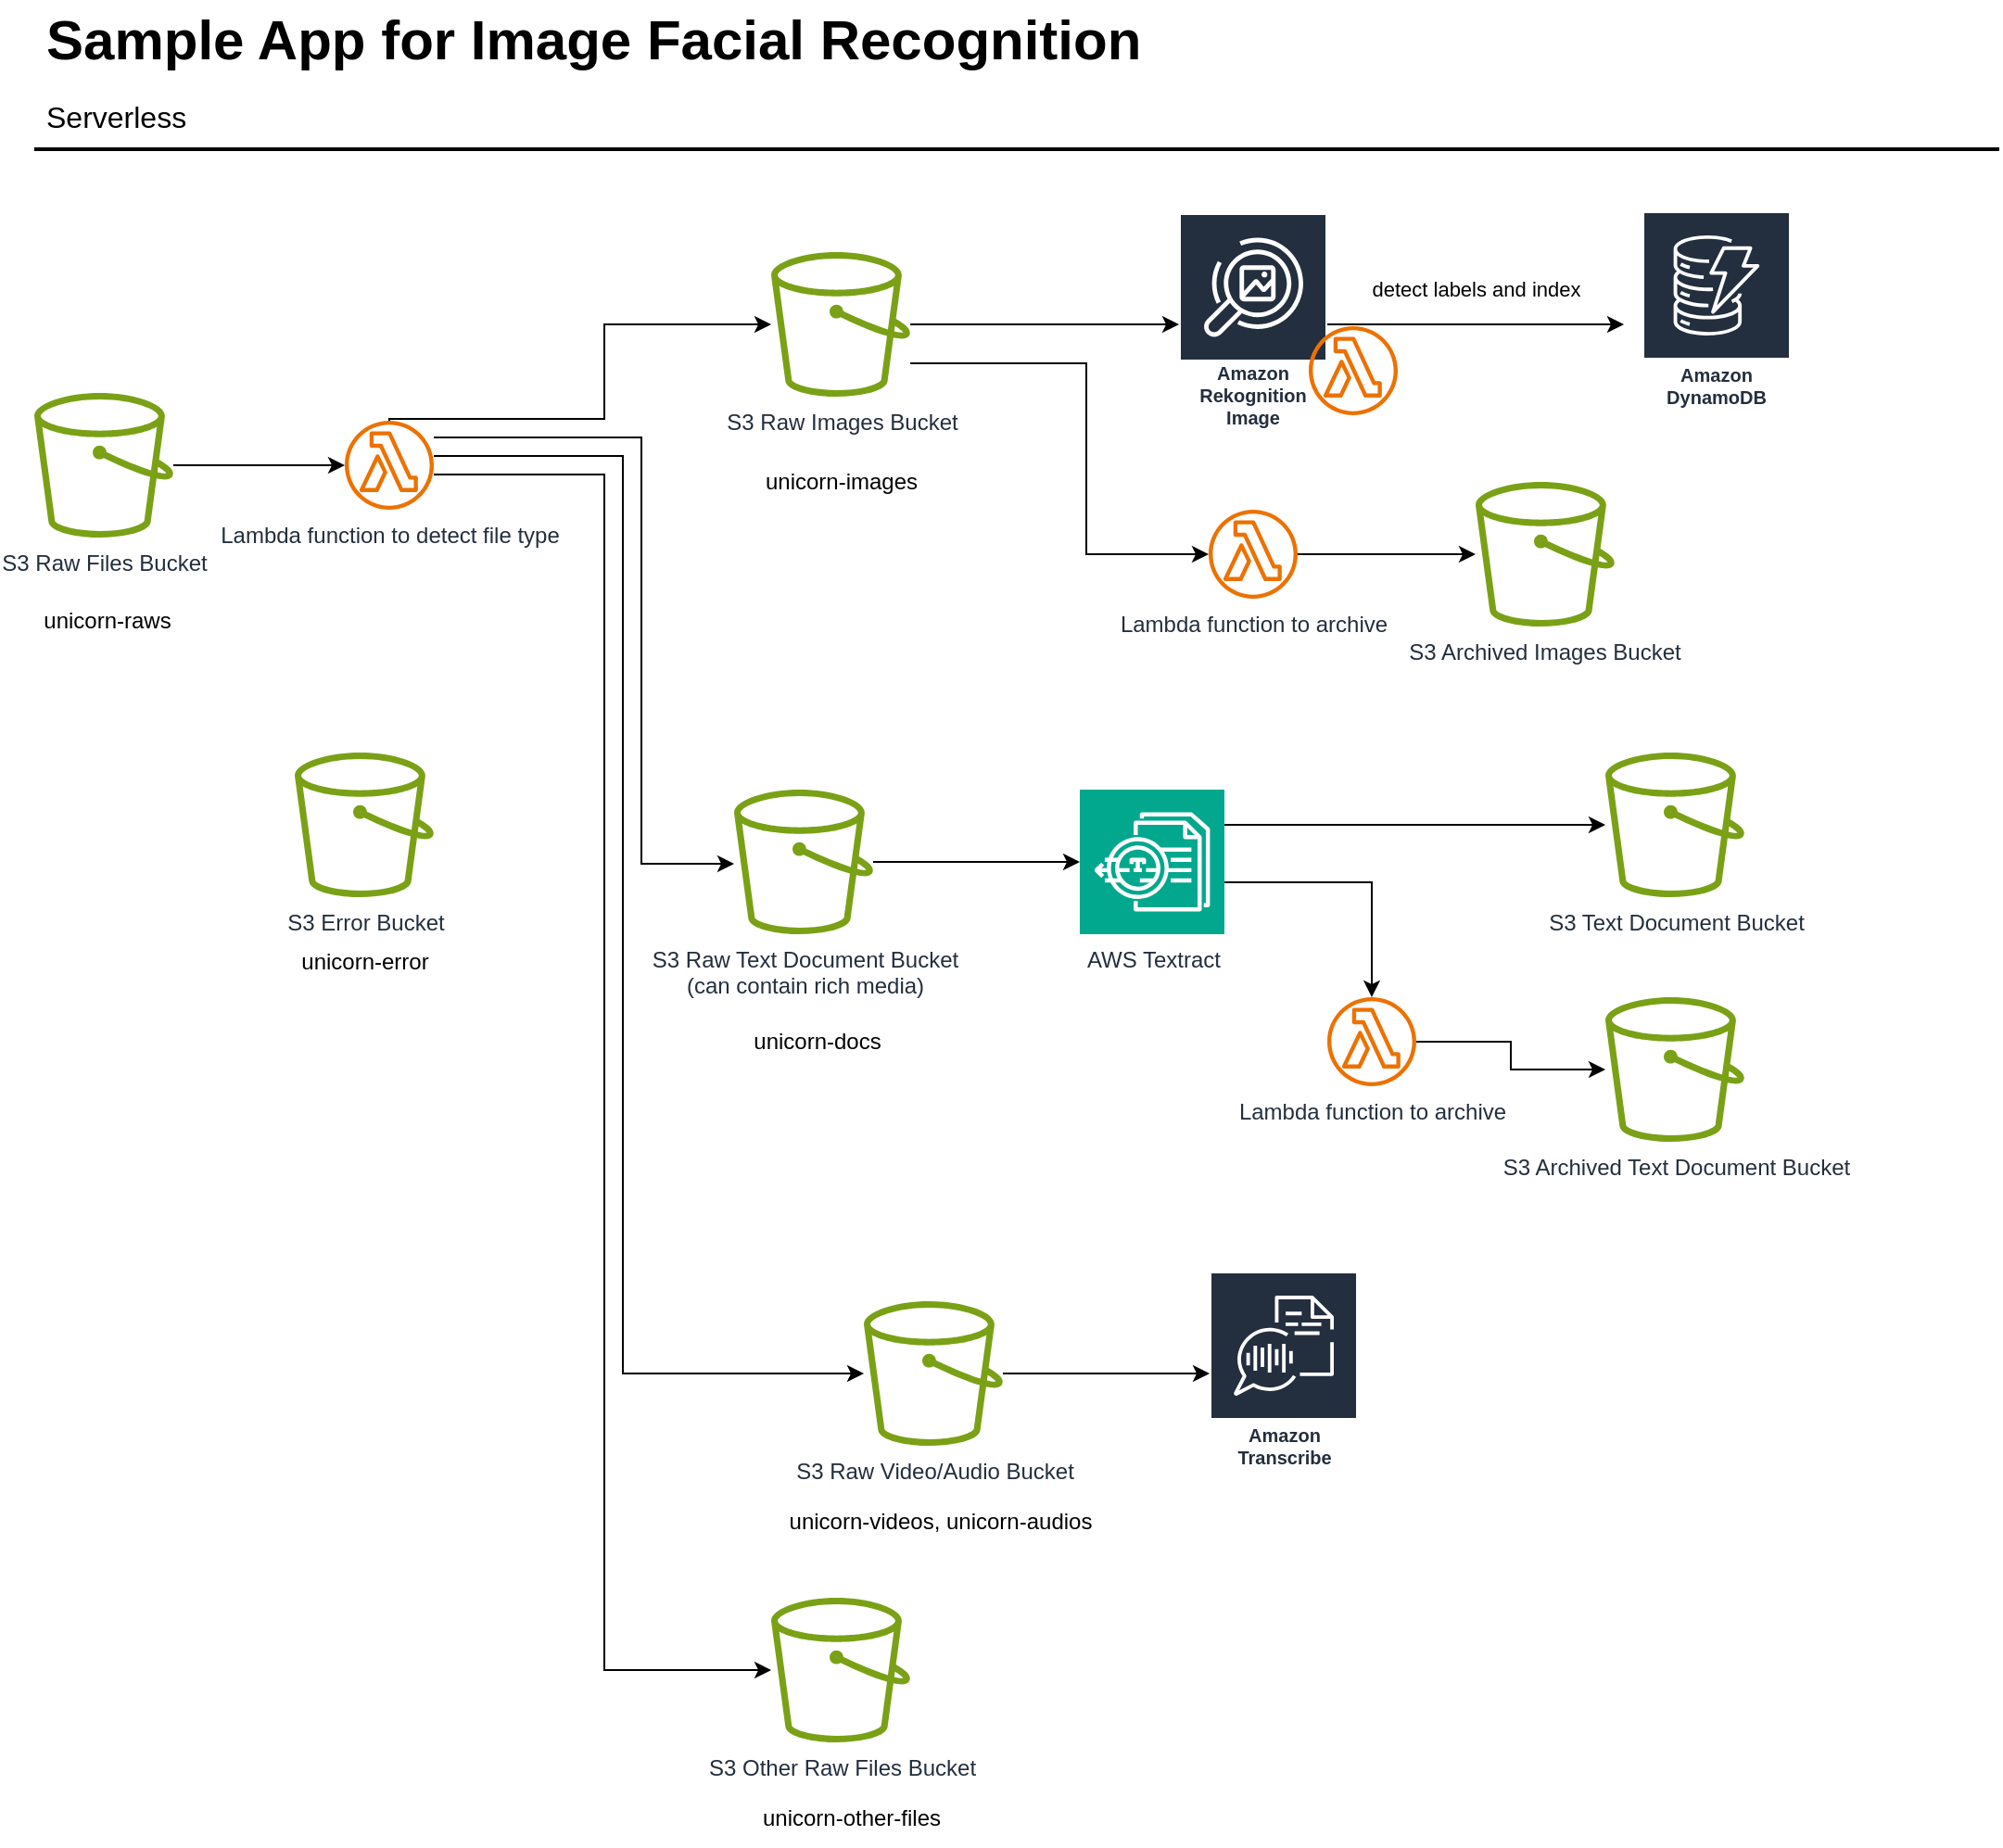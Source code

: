 <mxfile version="24.3.1" type="github">
  <diagram id="Ht1M8jgEwFfnCIfOTk4-" name="Page-1">
    <mxGraphModel dx="1434" dy="738" grid="1" gridSize="10" guides="1" tooltips="1" connect="1" arrows="1" fold="1" page="1" pageScale="1" pageWidth="1169" pageHeight="827" math="0" shadow="0">
      <root>
        <mxCell id="0" />
        <mxCell id="1" parent="0" />
        <mxCell id="-QjtrjUzRDEMRZ5MF8oH-47" value="Sample App for Image Facial Recognition" style="text;html=1;resizable=0;points=[];autosize=1;align=left;verticalAlign=top;spacingTop=-4;fontSize=30;fontStyle=1" parent="1" vertex="1">
          <mxGeometry x="56.5" y="64.5" width="580" height="40" as="geometry" />
        </mxCell>
        <mxCell id="-QjtrjUzRDEMRZ5MF8oH-48" value="Serverless" style="text;html=1;resizable=0;points=[];autosize=1;align=left;verticalAlign=top;spacingTop=-4;fontSize=16;" parent="1" vertex="1">
          <mxGeometry x="56.5" y="114.5" width="100" height="30" as="geometry" />
        </mxCell>
        <mxCell id="SCVMTBWpLvtzJIhz15lM-1" value="" style="line;strokeWidth=2;html=1;fontSize=14;" parent="1" vertex="1">
          <mxGeometry x="52.5" y="139.5" width="1060" height="10" as="geometry" />
        </mxCell>
        <mxCell id="NDCuTiaTcQHdmKNTHIlU-9" style="edgeStyle=orthogonalEdgeStyle;rounded=0;orthogonalLoop=1;jettySize=auto;html=1;" parent="1" source="NDCuTiaTcQHdmKNTHIlU-1" target="NDCuTiaTcQHdmKNTHIlU-8" edge="1">
          <mxGeometry relative="1" as="geometry">
            <Array as="points">
              <mxPoint x="619.99" y="260" />
              <mxPoint x="619.99" y="363" />
            </Array>
          </mxGeometry>
        </mxCell>
        <mxCell id="NDCuTiaTcQHdmKNTHIlU-25" style="edgeStyle=orthogonalEdgeStyle;rounded=0;orthogonalLoop=1;jettySize=auto;html=1;" parent="1" source="NDCuTiaTcQHdmKNTHIlU-1" target="NDCuTiaTcQHdmKNTHIlU-24" edge="1">
          <mxGeometry relative="1" as="geometry" />
        </mxCell>
        <mxCell id="NDCuTiaTcQHdmKNTHIlU-1" value="S3 Raw Images Bucket" style="sketch=0;outlineConnect=0;fontColor=#232F3E;gradientColor=none;fillColor=#7AA116;strokeColor=none;dashed=0;verticalLabelPosition=bottom;verticalAlign=top;align=center;html=1;fontSize=12;fontStyle=0;aspect=fixed;pointerEvents=1;shape=mxgraph.aws4.bucket;" parent="1" vertex="1">
          <mxGeometry x="450" y="200" width="75" height="78" as="geometry" />
        </mxCell>
        <mxCell id="NDCuTiaTcQHdmKNTHIlU-4" value="S3 Archived Images Bucket" style="sketch=0;outlineConnect=0;fontColor=#232F3E;gradientColor=none;fillColor=#7AA116;strokeColor=none;dashed=0;verticalLabelPosition=bottom;verticalAlign=top;align=center;html=1;fontSize=12;fontStyle=0;aspect=fixed;pointerEvents=1;shape=mxgraph.aws4.bucket;" parent="1" vertex="1">
          <mxGeometry x="829.99" y="324" width="75" height="78" as="geometry" />
        </mxCell>
        <mxCell id="NDCuTiaTcQHdmKNTHIlU-10" style="edgeStyle=orthogonalEdgeStyle;rounded=0;orthogonalLoop=1;jettySize=auto;html=1;" parent="1" source="NDCuTiaTcQHdmKNTHIlU-8" target="NDCuTiaTcQHdmKNTHIlU-4" edge="1">
          <mxGeometry relative="1" as="geometry" />
        </mxCell>
        <mxCell id="NDCuTiaTcQHdmKNTHIlU-8" value="Lambda function to archive" style="sketch=0;outlineConnect=0;fontColor=#232F3E;gradientColor=none;fillColor=#ED7100;strokeColor=none;dashed=0;verticalLabelPosition=bottom;verticalAlign=top;align=center;html=1;fontSize=12;fontStyle=0;aspect=fixed;pointerEvents=1;shape=mxgraph.aws4.lambda_function;" parent="1" vertex="1">
          <mxGeometry x="686" y="339" width="48" height="48" as="geometry" />
        </mxCell>
        <mxCell id="NDCuTiaTcQHdmKNTHIlU-20" style="edgeStyle=orthogonalEdgeStyle;rounded=0;orthogonalLoop=1;jettySize=auto;html=1;" parent="1" source="NDCuTiaTcQHdmKNTHIlU-11" target="NDCuTiaTcQHdmKNTHIlU-12" edge="1">
          <mxGeometry relative="1" as="geometry" />
        </mxCell>
        <mxCell id="NDCuTiaTcQHdmKNTHIlU-11" value="S3 Raw Files Bucket" style="sketch=0;outlineConnect=0;fontColor=#232F3E;gradientColor=none;fillColor=#7AA116;strokeColor=none;dashed=0;verticalLabelPosition=bottom;verticalAlign=top;align=center;html=1;fontSize=12;fontStyle=0;aspect=fixed;pointerEvents=1;shape=mxgraph.aws4.bucket;" parent="1" vertex="1">
          <mxGeometry x="52.5" y="276" width="75" height="78" as="geometry" />
        </mxCell>
        <mxCell id="NDCuTiaTcQHdmKNTHIlU-14" style="edgeStyle=orthogonalEdgeStyle;rounded=0;orthogonalLoop=1;jettySize=auto;html=1;" parent="1" source="NDCuTiaTcQHdmKNTHIlU-12" target="NDCuTiaTcQHdmKNTHIlU-1" edge="1">
          <mxGeometry relative="1" as="geometry">
            <Array as="points">
              <mxPoint x="244" y="290" />
              <mxPoint x="360" y="290" />
              <mxPoint x="360" y="239" />
            </Array>
          </mxGeometry>
        </mxCell>
        <mxCell id="NDCuTiaTcQHdmKNTHIlU-18" style="edgeStyle=orthogonalEdgeStyle;rounded=0;orthogonalLoop=1;jettySize=auto;html=1;" parent="1" source="NDCuTiaTcQHdmKNTHIlU-12" target="NDCuTiaTcQHdmKNTHIlU-15" edge="1">
          <mxGeometry relative="1" as="geometry">
            <Array as="points">
              <mxPoint x="380" y="300" />
              <mxPoint x="380" y="530" />
            </Array>
          </mxGeometry>
        </mxCell>
        <mxCell id="NDCuTiaTcQHdmKNTHIlU-19" style="edgeStyle=orthogonalEdgeStyle;rounded=0;orthogonalLoop=1;jettySize=auto;html=1;" parent="1" source="NDCuTiaTcQHdmKNTHIlU-12" target="NDCuTiaTcQHdmKNTHIlU-16" edge="1">
          <mxGeometry relative="1" as="geometry">
            <Array as="points">
              <mxPoint x="370" y="310" />
              <mxPoint x="370" y="805" />
            </Array>
          </mxGeometry>
        </mxCell>
        <mxCell id="NDCuTiaTcQHdmKNTHIlU-21" style="edgeStyle=orthogonalEdgeStyle;rounded=0;orthogonalLoop=1;jettySize=auto;html=1;" parent="1" source="NDCuTiaTcQHdmKNTHIlU-12" target="NDCuTiaTcQHdmKNTHIlU-17" edge="1">
          <mxGeometry relative="1" as="geometry">
            <Array as="points">
              <mxPoint x="360" y="320" />
              <mxPoint x="360" y="965" />
            </Array>
          </mxGeometry>
        </mxCell>
        <mxCell id="NDCuTiaTcQHdmKNTHIlU-12" value="Lambda function to detect file type" style="sketch=0;outlineConnect=0;fontColor=#232F3E;gradientColor=none;fillColor=#ED7100;strokeColor=none;dashed=0;verticalLabelPosition=bottom;verticalAlign=top;align=center;html=1;fontSize=12;fontStyle=0;aspect=fixed;pointerEvents=1;shape=mxgraph.aws4.lambda_function;" parent="1" vertex="1">
          <mxGeometry x="220" y="291" width="48" height="48" as="geometry" />
        </mxCell>
        <mxCell id="NDCuTiaTcQHdmKNTHIlU-15" value="S3 Raw Text Document Bucket&lt;br&gt;(can contain rich media)" style="sketch=0;outlineConnect=0;fontColor=#232F3E;gradientColor=none;fillColor=#7AA116;strokeColor=none;dashed=0;verticalLabelPosition=bottom;verticalAlign=top;align=center;html=1;fontSize=12;fontStyle=0;aspect=fixed;pointerEvents=1;shape=mxgraph.aws4.bucket;" parent="1" vertex="1">
          <mxGeometry x="430" y="490" width="75" height="78" as="geometry" />
        </mxCell>
        <mxCell id="NDCuTiaTcQHdmKNTHIlU-28" style="edgeStyle=orthogonalEdgeStyle;rounded=0;orthogonalLoop=1;jettySize=auto;html=1;" parent="1" source="NDCuTiaTcQHdmKNTHIlU-16" target="NDCuTiaTcQHdmKNTHIlU-27" edge="1">
          <mxGeometry relative="1" as="geometry" />
        </mxCell>
        <mxCell id="NDCuTiaTcQHdmKNTHIlU-16" value="S3 Raw Video/Audio Bucket" style="sketch=0;outlineConnect=0;fontColor=#232F3E;gradientColor=none;fillColor=#7AA116;strokeColor=none;dashed=0;verticalLabelPosition=bottom;verticalAlign=top;align=center;html=1;fontSize=12;fontStyle=0;aspect=fixed;pointerEvents=1;shape=mxgraph.aws4.bucket;" parent="1" vertex="1">
          <mxGeometry x="500" y="766" width="75" height="78" as="geometry" />
        </mxCell>
        <mxCell id="NDCuTiaTcQHdmKNTHIlU-17" value="S3 Other Raw Files Bucket" style="sketch=0;outlineConnect=0;fontColor=#232F3E;gradientColor=none;fillColor=#7AA116;strokeColor=none;dashed=0;verticalLabelPosition=bottom;verticalAlign=top;align=center;html=1;fontSize=12;fontStyle=0;aspect=fixed;pointerEvents=1;shape=mxgraph.aws4.bucket;" parent="1" vertex="1">
          <mxGeometry x="450.01" y="926" width="75" height="78" as="geometry" />
        </mxCell>
        <mxCell id="NDCuTiaTcQHdmKNTHIlU-32" style="edgeStyle=orthogonalEdgeStyle;rounded=0;orthogonalLoop=1;jettySize=auto;html=1;" parent="1" source="NDCuTiaTcQHdmKNTHIlU-22" target="NDCuTiaTcQHdmKNTHIlU-31" edge="1">
          <mxGeometry relative="1" as="geometry">
            <Array as="points">
              <mxPoint x="750" y="509" />
              <mxPoint x="750" y="509" />
            </Array>
          </mxGeometry>
        </mxCell>
        <mxCell id="NDCuTiaTcQHdmKNTHIlU-35" style="edgeStyle=orthogonalEdgeStyle;rounded=0;orthogonalLoop=1;jettySize=auto;html=1;" parent="1" source="NDCuTiaTcQHdmKNTHIlU-22" target="NDCuTiaTcQHdmKNTHIlU-33" edge="1">
          <mxGeometry relative="1" as="geometry">
            <Array as="points">
              <mxPoint x="774" y="540" />
            </Array>
          </mxGeometry>
        </mxCell>
        <mxCell id="NDCuTiaTcQHdmKNTHIlU-22" value="AWS Textract" style="sketch=0;points=[[0,0,0],[0.25,0,0],[0.5,0,0],[0.75,0,0],[1,0,0],[0,1,0],[0.25,1,0],[0.5,1,0],[0.75,1,0],[1,1,0],[0,0.25,0],[0,0.5,0],[0,0.75,0],[1,0.25,0],[1,0.5,0],[1,0.75,0]];outlineConnect=0;fontColor=#232F3E;fillColor=#01A88D;strokeColor=#ffffff;dashed=0;verticalLabelPosition=bottom;verticalAlign=top;align=center;html=1;fontSize=12;fontStyle=0;aspect=fixed;shape=mxgraph.aws4.resourceIcon;resIcon=mxgraph.aws4.textract;" parent="1" vertex="1">
          <mxGeometry x="616.5" y="490" width="78" height="78" as="geometry" />
        </mxCell>
        <mxCell id="NDCuTiaTcQHdmKNTHIlU-26" value="detect labels and index" style="edgeStyle=orthogonalEdgeStyle;rounded=0;orthogonalLoop=1;jettySize=auto;html=1;" parent="1" source="NDCuTiaTcQHdmKNTHIlU-24" edge="1">
          <mxGeometry x="-0.003" y="-19" relative="1" as="geometry">
            <mxPoint x="910" y="239" as="targetPoint" />
            <mxPoint x="19" y="-19" as="offset" />
          </mxGeometry>
        </mxCell>
        <mxCell id="NDCuTiaTcQHdmKNTHIlU-24" value="Amazon Rekognition Image" style="sketch=0;outlineConnect=0;fontColor=#232F3E;gradientColor=none;strokeColor=#ffffff;fillColor=#232F3E;dashed=0;verticalLabelPosition=middle;verticalAlign=bottom;align=center;html=1;whiteSpace=wrap;fontSize=10;fontStyle=1;spacing=3;shape=mxgraph.aws4.productIcon;prIcon=mxgraph.aws4.rekognition_image;" parent="1" vertex="1">
          <mxGeometry x="670" y="179" width="80" height="120" as="geometry" />
        </mxCell>
        <mxCell id="NDCuTiaTcQHdmKNTHIlU-27" value="Amazon Transcribe" style="sketch=0;outlineConnect=0;fontColor=#232F3E;gradientColor=none;strokeColor=#ffffff;fillColor=#232F3E;dashed=0;verticalLabelPosition=middle;verticalAlign=bottom;align=center;html=1;whiteSpace=wrap;fontSize=10;fontStyle=1;spacing=3;shape=mxgraph.aws4.productIcon;prIcon=mxgraph.aws4.transcribe;" parent="1" vertex="1">
          <mxGeometry x="686.51" y="750" width="80" height="110" as="geometry" />
        </mxCell>
        <mxCell id="NDCuTiaTcQHdmKNTHIlU-29" style="edgeStyle=orthogonalEdgeStyle;rounded=0;orthogonalLoop=1;jettySize=auto;html=1;entryX=0;entryY=0.5;entryDx=0;entryDy=0;entryPerimeter=0;" parent="1" source="NDCuTiaTcQHdmKNTHIlU-15" target="NDCuTiaTcQHdmKNTHIlU-22" edge="1">
          <mxGeometry relative="1" as="geometry" />
        </mxCell>
        <mxCell id="NDCuTiaTcQHdmKNTHIlU-30" value="S3 Archived Text Document Bucket" style="sketch=0;outlineConnect=0;fontColor=#232F3E;gradientColor=none;fillColor=#7AA116;strokeColor=none;dashed=0;verticalLabelPosition=bottom;verticalAlign=top;align=center;html=1;fontSize=12;fontStyle=0;aspect=fixed;pointerEvents=1;shape=mxgraph.aws4.bucket;" parent="1" vertex="1">
          <mxGeometry x="900" y="602" width="75" height="78" as="geometry" />
        </mxCell>
        <mxCell id="NDCuTiaTcQHdmKNTHIlU-31" value="S3 Text Document Bucket" style="sketch=0;outlineConnect=0;fontColor=#232F3E;gradientColor=none;fillColor=#7AA116;strokeColor=none;dashed=0;verticalLabelPosition=bottom;verticalAlign=top;align=center;html=1;fontSize=12;fontStyle=0;aspect=fixed;pointerEvents=1;shape=mxgraph.aws4.bucket;" parent="1" vertex="1">
          <mxGeometry x="900" y="470" width="75" height="78" as="geometry" />
        </mxCell>
        <mxCell id="NDCuTiaTcQHdmKNTHIlU-36" style="edgeStyle=orthogonalEdgeStyle;rounded=0;orthogonalLoop=1;jettySize=auto;html=1;" parent="1" source="NDCuTiaTcQHdmKNTHIlU-33" target="NDCuTiaTcQHdmKNTHIlU-30" edge="1">
          <mxGeometry relative="1" as="geometry" />
        </mxCell>
        <mxCell id="NDCuTiaTcQHdmKNTHIlU-33" value="Lambda function to archive" style="sketch=0;outlineConnect=0;fontColor=#232F3E;gradientColor=none;fillColor=#ED7100;strokeColor=none;dashed=0;verticalLabelPosition=bottom;verticalAlign=top;align=center;html=1;fontSize=12;fontStyle=0;aspect=fixed;pointerEvents=1;shape=mxgraph.aws4.lambda_function;" parent="1" vertex="1">
          <mxGeometry x="750" y="602" width="48" height="48" as="geometry" />
        </mxCell>
        <mxCell id="GhOkdJSnohERIbY-Lbbu-1" value="unicorn-raws" style="text;html=1;align=center;verticalAlign=middle;whiteSpace=wrap;rounded=0;" parent="1" vertex="1">
          <mxGeometry x="52.5" y="384" width="77.5" height="30" as="geometry" />
        </mxCell>
        <mxCell id="GhOkdJSnohERIbY-Lbbu-2" value="S3 Error Bucket&lt;div&gt;&lt;br/&gt;&lt;/div&gt;" style="sketch=0;outlineConnect=0;fontColor=#232F3E;gradientColor=none;fillColor=#7AA116;strokeColor=none;dashed=0;verticalLabelPosition=bottom;verticalAlign=top;align=center;html=1;fontSize=12;fontStyle=0;aspect=fixed;pointerEvents=1;shape=mxgraph.aws4.bucket;" parent="1" vertex="1">
          <mxGeometry x="193" y="470" width="75" height="78" as="geometry" />
        </mxCell>
        <mxCell id="GhOkdJSnohERIbY-Lbbu-3" value="unicorn-images" style="text;html=1;align=center;verticalAlign=middle;whiteSpace=wrap;rounded=0;" parent="1" vertex="1">
          <mxGeometry x="442.5" y="309" width="90" height="30" as="geometry" />
        </mxCell>
        <mxCell id="GhOkdJSnohERIbY-Lbbu-4" value="unicorn-docs" style="text;html=1;align=center;verticalAlign=middle;whiteSpace=wrap;rounded=0;" parent="1" vertex="1">
          <mxGeometry x="430" y="611" width="90" height="30" as="geometry" />
        </mxCell>
        <mxCell id="GhOkdJSnohERIbY-Lbbu-5" value="unicorn-videos, unicorn-audios" style="text;html=1;align=center;verticalAlign=middle;whiteSpace=wrap;rounded=0;" parent="1" vertex="1">
          <mxGeometry x="450.01" y="870" width="182.5" height="30" as="geometry" />
        </mxCell>
        <mxCell id="GhOkdJSnohERIbY-Lbbu-6" value="unicorn-other-files" style="text;html=1;align=center;verticalAlign=middle;whiteSpace=wrap;rounded=0;" parent="1" vertex="1">
          <mxGeometry x="402" y="1030" width="182.5" height="30" as="geometry" />
        </mxCell>
        <mxCell id="GhOkdJSnohERIbY-Lbbu-8" value="unicorn-error" style="text;html=1;align=center;verticalAlign=middle;whiteSpace=wrap;rounded=0;" parent="1" vertex="1">
          <mxGeometry x="185.5" y="568" width="90" height="30" as="geometry" />
        </mxCell>
        <mxCell id="fVBY7yTNs3VltWNTRK3t-1" value="" style="sketch=0;outlineConnect=0;fontColor=#232F3E;gradientColor=none;fillColor=#ED7100;strokeColor=none;dashed=0;verticalLabelPosition=bottom;verticalAlign=top;align=center;html=1;fontSize=12;fontStyle=0;aspect=fixed;pointerEvents=1;shape=mxgraph.aws4.lambda_function;" vertex="1" parent="1">
          <mxGeometry x="740" y="240" width="48" height="48" as="geometry" />
        </mxCell>
        <mxCell id="fVBY7yTNs3VltWNTRK3t-2" value="Amazon DynamoDB" style="sketch=0;outlineConnect=0;fontColor=#232F3E;gradientColor=none;strokeColor=#ffffff;fillColor=#232F3E;dashed=0;verticalLabelPosition=middle;verticalAlign=bottom;align=center;html=1;whiteSpace=wrap;fontSize=10;fontStyle=1;spacing=3;shape=mxgraph.aws4.productIcon;prIcon=mxgraph.aws4.dynamodb;" vertex="1" parent="1">
          <mxGeometry x="920" y="178" width="80" height="110" as="geometry" />
        </mxCell>
      </root>
    </mxGraphModel>
  </diagram>
</mxfile>
